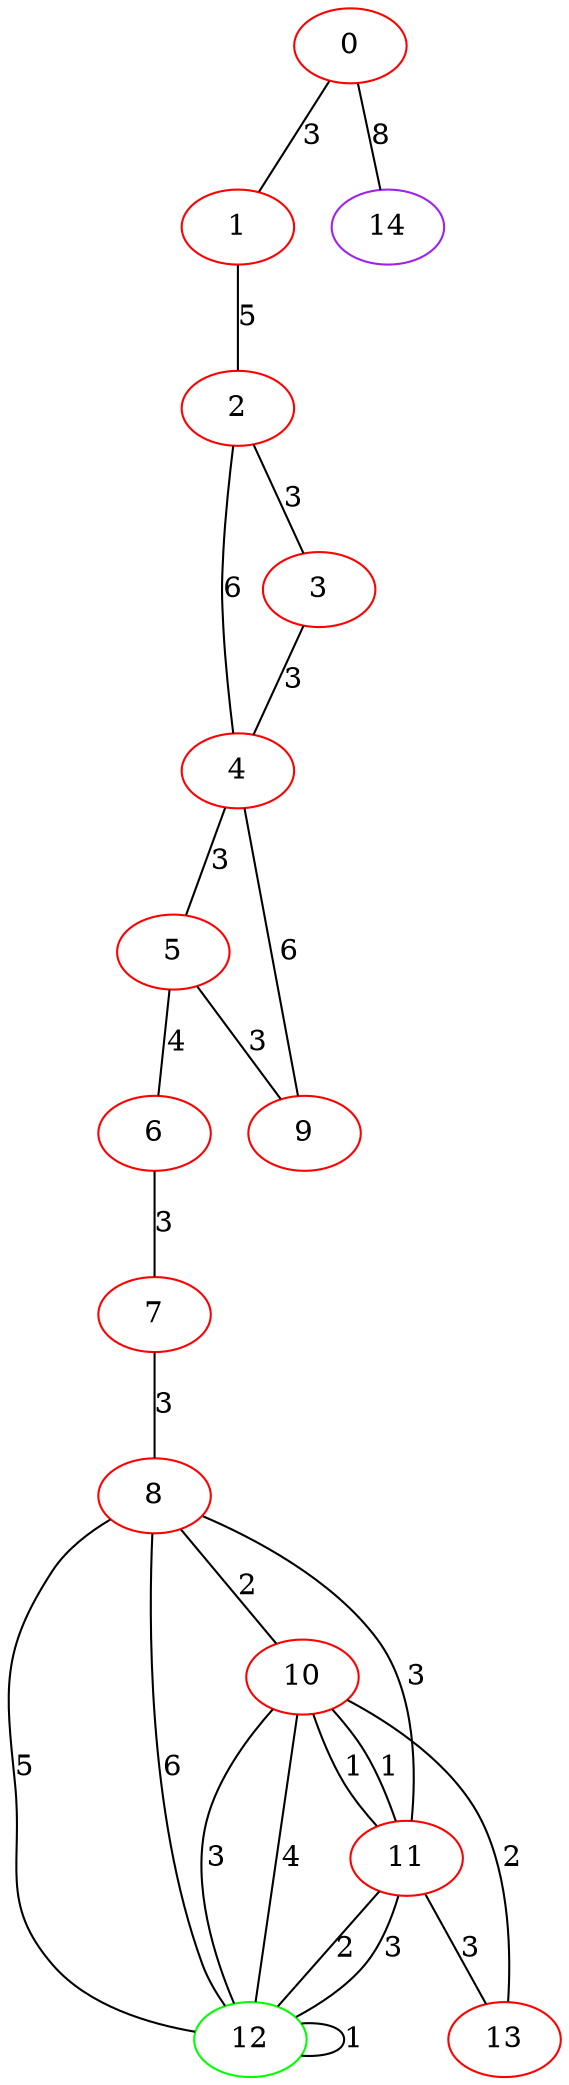 graph "" {
0 [color=red, weight=1];
1 [color=red, weight=1];
2 [color=red, weight=1];
3 [color=red, weight=1];
4 [color=red, weight=1];
5 [color=red, weight=1];
6 [color=red, weight=1];
7 [color=red, weight=1];
8 [color=red, weight=1];
9 [color=red, weight=1];
10 [color=red, weight=1];
11 [color=red, weight=1];
12 [color=green, weight=2];
13 [color=red, weight=1];
14 [color=purple, weight=4];
0 -- 1  [key=0, label=3];
0 -- 14  [key=0, label=8];
1 -- 2  [key=0, label=5];
2 -- 3  [key=0, label=3];
2 -- 4  [key=0, label=6];
3 -- 4  [key=0, label=3];
4 -- 9  [key=0, label=6];
4 -- 5  [key=0, label=3];
5 -- 9  [key=0, label=3];
5 -- 6  [key=0, label=4];
6 -- 7  [key=0, label=3];
7 -- 8  [key=0, label=3];
8 -- 10  [key=0, label=2];
8 -- 11  [key=0, label=3];
8 -- 12  [key=0, label=5];
8 -- 12  [key=1, label=6];
10 -- 11  [key=0, label=1];
10 -- 11  [key=1, label=1];
10 -- 12  [key=0, label=3];
10 -- 12  [key=1, label=4];
10 -- 13  [key=0, label=2];
11 -- 12  [key=0, label=2];
11 -- 12  [key=1, label=3];
11 -- 13  [key=0, label=3];
12 -- 12  [key=0, label=1];
}
